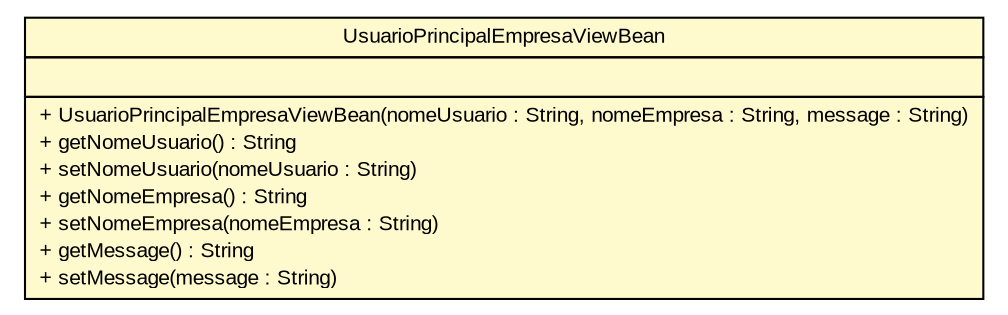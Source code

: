 #!/usr/local/bin/dot
#
# Class diagram 
# Generated by UMLGraph version R5_6 (http://www.umlgraph.org/)
#

digraph G {
	edge [fontname="arial",fontsize=10,labelfontname="arial",labelfontsize=10];
	node [fontname="arial",fontsize=10,shape=plaintext];
	nodesep=0.25;
	ranksep=0.5;
	// br.gov.to.sefaz.seg.managedbean.viewbean.UsuarioPrincipalEmpresaViewBean
	c841168 [label=<<table title="br.gov.to.sefaz.seg.managedbean.viewbean.UsuarioPrincipalEmpresaViewBean" border="0" cellborder="1" cellspacing="0" cellpadding="2" port="p" bgcolor="lemonChiffon" href="./UsuarioPrincipalEmpresaViewBean.html">
		<tr><td><table border="0" cellspacing="0" cellpadding="1">
<tr><td align="center" balign="center"> UsuarioPrincipalEmpresaViewBean </td></tr>
		</table></td></tr>
		<tr><td><table border="0" cellspacing="0" cellpadding="1">
<tr><td align="left" balign="left">  </td></tr>
		</table></td></tr>
		<tr><td><table border="0" cellspacing="0" cellpadding="1">
<tr><td align="left" balign="left"> + UsuarioPrincipalEmpresaViewBean(nomeUsuario : String, nomeEmpresa : String, message : String) </td></tr>
<tr><td align="left" balign="left"> + getNomeUsuario() : String </td></tr>
<tr><td align="left" balign="left"> + setNomeUsuario(nomeUsuario : String) </td></tr>
<tr><td align="left" balign="left"> + getNomeEmpresa() : String </td></tr>
<tr><td align="left" balign="left"> + setNomeEmpresa(nomeEmpresa : String) </td></tr>
<tr><td align="left" balign="left"> + getMessage() : String </td></tr>
<tr><td align="left" balign="left"> + setMessage(message : String) </td></tr>
		</table></td></tr>
		</table>>, URL="./UsuarioPrincipalEmpresaViewBean.html", fontname="arial", fontcolor="black", fontsize=10.0];
}

